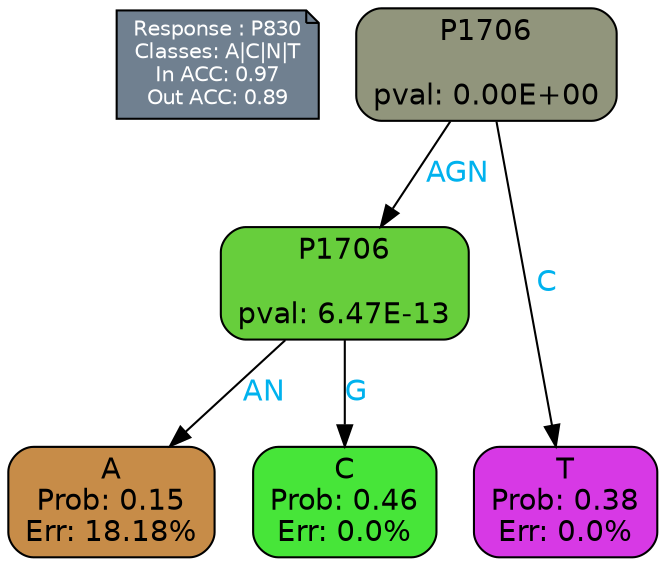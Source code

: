digraph Tree {
node [shape=box, style="filled, rounded", color="black", fontname=helvetica] ;
graph [ranksep=equally, splines=polylines, bgcolor=transparent, dpi=600] ;
edge [fontname=helvetica] ;
LEGEND [label="Response : P830
Classes: A|C|N|T
In ACC: 0.97
Out ACC: 0.89
",shape=note,align=left,style=filled,fillcolor="slategray",fontcolor="white",fontsize=10];1 [label="P1706

pval: 0.00E+00", fillcolor="#91957c"] ;
2 [label="P1706

pval: 6.47E-13", fillcolor="#67ce3c"] ;
3 [label="A
Prob: 0.15
Err: 18.18%", fillcolor="#c78c48"] ;
4 [label="C
Prob: 0.46
Err: 0.0%", fillcolor="#47e539"] ;
5 [label="T
Prob: 0.38
Err: 0.0%", fillcolor="#d739e5"] ;
1 -> 2 [label="AGN",fontcolor=deepskyblue2] ;
1 -> 5 [label="C",fontcolor=deepskyblue2] ;
2 -> 3 [label="AN",fontcolor=deepskyblue2] ;
2 -> 4 [label="G",fontcolor=deepskyblue2] ;
{rank = same; 3;4;5;}{rank = same; LEGEND;1;}}